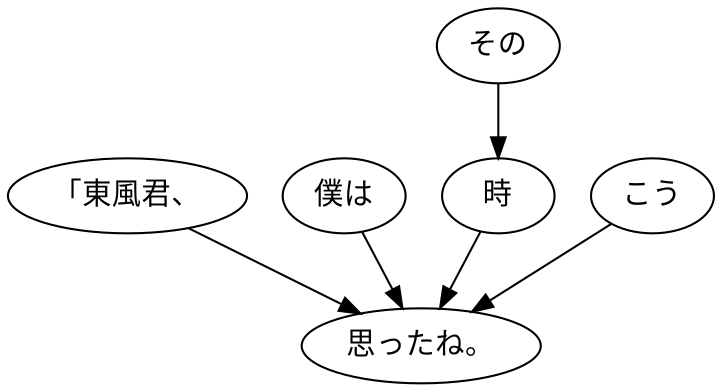 digraph graph8065 {
	node0 [label="「東風君、"];
	node1 [label="僕は"];
	node2 [label="その"];
	node3 [label="時"];
	node4 [label="こう"];
	node5 [label="思ったね。"];
	node0 -> node5;
	node1 -> node5;
	node2 -> node3;
	node3 -> node5;
	node4 -> node5;
}
